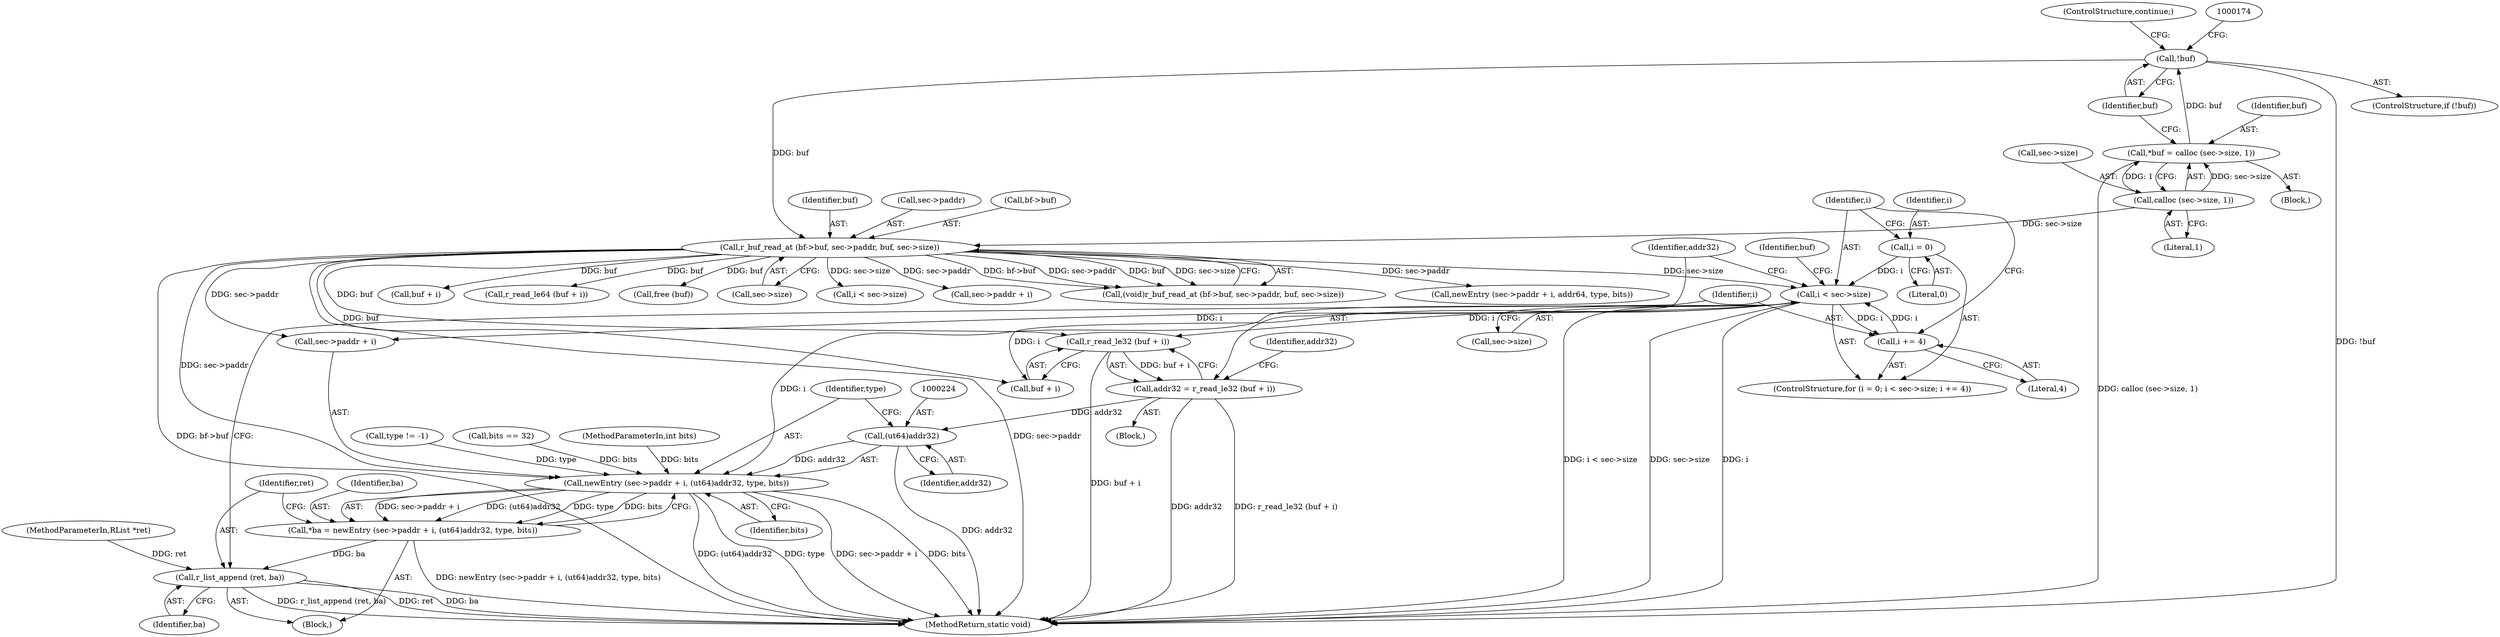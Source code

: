 digraph "0_radare2_1f37c04f2a762500222dda2459e6a04646feeedf@API" {
"1000207" [label="(Call,r_read_le32 (buf + i))"];
"1000175" [label="(Call,r_buf_read_at (bf->buf, sec->paddr, buf, sec->size))"];
"1000169" [label="(Call,!buf)"];
"1000161" [label="(Call,*buf = calloc (sec->size, 1))"];
"1000163" [label="(Call,calloc (sec->size, 1))"];
"1000195" [label="(Call,i < sec->size)"];
"1000200" [label="(Call,i += 4)"];
"1000192" [label="(Call,i = 0)"];
"1000205" [label="(Call,addr32 = r_read_le32 (buf + i))"];
"1000223" [label="(Call,(ut64)addr32)"];
"1000217" [label="(Call,newEntry (sec->paddr + i, (ut64)addr32, type, bits))"];
"1000215" [label="(Call,*ba = newEntry (sec->paddr + i, (ut64)addr32, type, bits))"];
"1000228" [label="(Call,r_list_append (ret, ba))"];
"1000182" [label="(Identifier,buf)"];
"1000197" [label="(Call,sec->size)"];
"1000175" [label="(Call,r_buf_read_at (bf->buf, sec->paddr, buf, sec->size))"];
"1000250" [label="(Call,buf + i)"];
"1000196" [label="(Identifier,i)"];
"1000191" [label="(ControlStructure,for (i = 0; i < sec->size; i += 4))"];
"1000212" [label="(Identifier,addr32)"];
"1000194" [label="(Literal,0)"];
"1000167" [label="(Literal,1)"];
"1000223" [label="(Call,(ut64)addr32)"];
"1000215" [label="(Call,*ba = newEntry (sec->paddr + i, (ut64)addr32, type, bits))"];
"1000249" [label="(Call,r_read_le64 (buf + i))"];
"1000205" [label="(Call,addr32 = r_read_le32 (buf + i))"];
"1000206" [label="(Identifier,addr32)"];
"1000225" [label="(Identifier,addr32)"];
"1000155" [label="(Call,type != -1)"];
"1000213" [label="(Block,)"];
"1000161" [label="(Call,*buf = calloc (sec->size, 1))"];
"1000164" [label="(Call,sec->size)"];
"1000271" [label="(Call,free (buf))"];
"1000216" [label="(Identifier,ba)"];
"1000169" [label="(Call,!buf)"];
"1000203" [label="(Block,)"];
"1000200" [label="(Call,i += 4)"];
"1000230" [label="(Identifier,ba)"];
"1000183" [label="(Call,sec->size)"];
"1000237" [label="(Call,i < sec->size)"];
"1000217" [label="(Call,newEntry (sec->paddr + i, (ut64)addr32, type, bits))"];
"1000229" [label="(Identifier,ret)"];
"1000207" [label="(Call,r_read_le32 (buf + i))"];
"1000159" [label="(Block,)"];
"1000187" [label="(Call,bits == 32)"];
"1000162" [label="(Identifier,buf)"];
"1000168" [label="(ControlStructure,if (!buf))"];
"1000103" [label="(MethodParameterIn,int bits)"];
"1000163" [label="(Call,calloc (sec->size, 1))"];
"1000102" [label="(MethodParameterIn,RList *ret)"];
"1000228" [label="(Call,r_list_append (ret, ba))"];
"1000202" [label="(Literal,4)"];
"1000275" [label="(MethodReturn,static void)"];
"1000195" [label="(Call,i < sec->size)"];
"1000272" [label="(Identifier,buf)"];
"1000201" [label="(Identifier,i)"];
"1000179" [label="(Call,sec->paddr)"];
"1000226" [label="(Identifier,type)"];
"1000176" [label="(Call,bf->buf)"];
"1000192" [label="(Call,i = 0)"];
"1000170" [label="(Identifier,buf)"];
"1000260" [label="(Call,sec->paddr + i)"];
"1000173" [label="(Call,(void)r_buf_read_at (bf->buf, sec->paddr, buf, sec->size))"];
"1000218" [label="(Call,sec->paddr + i)"];
"1000259" [label="(Call,newEntry (sec->paddr + i, addr64, type, bits))"];
"1000172" [label="(ControlStructure,continue;)"];
"1000208" [label="(Call,buf + i)"];
"1000193" [label="(Identifier,i)"];
"1000227" [label="(Identifier,bits)"];
"1000207" -> "1000205"  [label="AST: "];
"1000207" -> "1000208"  [label="CFG: "];
"1000208" -> "1000207"  [label="AST: "];
"1000205" -> "1000207"  [label="CFG: "];
"1000207" -> "1000275"  [label="DDG: buf + i"];
"1000207" -> "1000205"  [label="DDG: buf + i"];
"1000175" -> "1000207"  [label="DDG: buf"];
"1000195" -> "1000207"  [label="DDG: i"];
"1000175" -> "1000173"  [label="AST: "];
"1000175" -> "1000183"  [label="CFG: "];
"1000176" -> "1000175"  [label="AST: "];
"1000179" -> "1000175"  [label="AST: "];
"1000182" -> "1000175"  [label="AST: "];
"1000183" -> "1000175"  [label="AST: "];
"1000173" -> "1000175"  [label="CFG: "];
"1000175" -> "1000275"  [label="DDG: sec->paddr"];
"1000175" -> "1000275"  [label="DDG: bf->buf"];
"1000175" -> "1000173"  [label="DDG: bf->buf"];
"1000175" -> "1000173"  [label="DDG: sec->paddr"];
"1000175" -> "1000173"  [label="DDG: buf"];
"1000175" -> "1000173"  [label="DDG: sec->size"];
"1000169" -> "1000175"  [label="DDG: buf"];
"1000163" -> "1000175"  [label="DDG: sec->size"];
"1000175" -> "1000195"  [label="DDG: sec->size"];
"1000175" -> "1000208"  [label="DDG: buf"];
"1000175" -> "1000217"  [label="DDG: sec->paddr"];
"1000175" -> "1000218"  [label="DDG: sec->paddr"];
"1000175" -> "1000237"  [label="DDG: sec->size"];
"1000175" -> "1000249"  [label="DDG: buf"];
"1000175" -> "1000250"  [label="DDG: buf"];
"1000175" -> "1000259"  [label="DDG: sec->paddr"];
"1000175" -> "1000260"  [label="DDG: sec->paddr"];
"1000175" -> "1000271"  [label="DDG: buf"];
"1000169" -> "1000168"  [label="AST: "];
"1000169" -> "1000170"  [label="CFG: "];
"1000170" -> "1000169"  [label="AST: "];
"1000172" -> "1000169"  [label="CFG: "];
"1000174" -> "1000169"  [label="CFG: "];
"1000169" -> "1000275"  [label="DDG: !buf"];
"1000161" -> "1000169"  [label="DDG: buf"];
"1000161" -> "1000159"  [label="AST: "];
"1000161" -> "1000163"  [label="CFG: "];
"1000162" -> "1000161"  [label="AST: "];
"1000163" -> "1000161"  [label="AST: "];
"1000170" -> "1000161"  [label="CFG: "];
"1000161" -> "1000275"  [label="DDG: calloc (sec->size, 1)"];
"1000163" -> "1000161"  [label="DDG: sec->size"];
"1000163" -> "1000161"  [label="DDG: 1"];
"1000163" -> "1000167"  [label="CFG: "];
"1000164" -> "1000163"  [label="AST: "];
"1000167" -> "1000163"  [label="AST: "];
"1000195" -> "1000191"  [label="AST: "];
"1000195" -> "1000197"  [label="CFG: "];
"1000196" -> "1000195"  [label="AST: "];
"1000197" -> "1000195"  [label="AST: "];
"1000206" -> "1000195"  [label="CFG: "];
"1000272" -> "1000195"  [label="CFG: "];
"1000195" -> "1000275"  [label="DDG: i < sec->size"];
"1000195" -> "1000275"  [label="DDG: sec->size"];
"1000195" -> "1000275"  [label="DDG: i"];
"1000200" -> "1000195"  [label="DDG: i"];
"1000192" -> "1000195"  [label="DDG: i"];
"1000195" -> "1000200"  [label="DDG: i"];
"1000195" -> "1000208"  [label="DDG: i"];
"1000195" -> "1000217"  [label="DDG: i"];
"1000195" -> "1000218"  [label="DDG: i"];
"1000200" -> "1000191"  [label="AST: "];
"1000200" -> "1000202"  [label="CFG: "];
"1000201" -> "1000200"  [label="AST: "];
"1000202" -> "1000200"  [label="AST: "];
"1000196" -> "1000200"  [label="CFG: "];
"1000192" -> "1000191"  [label="AST: "];
"1000192" -> "1000194"  [label="CFG: "];
"1000193" -> "1000192"  [label="AST: "];
"1000194" -> "1000192"  [label="AST: "];
"1000196" -> "1000192"  [label="CFG: "];
"1000205" -> "1000203"  [label="AST: "];
"1000206" -> "1000205"  [label="AST: "];
"1000212" -> "1000205"  [label="CFG: "];
"1000205" -> "1000275"  [label="DDG: addr32"];
"1000205" -> "1000275"  [label="DDG: r_read_le32 (buf + i)"];
"1000205" -> "1000223"  [label="DDG: addr32"];
"1000223" -> "1000217"  [label="AST: "];
"1000223" -> "1000225"  [label="CFG: "];
"1000224" -> "1000223"  [label="AST: "];
"1000225" -> "1000223"  [label="AST: "];
"1000226" -> "1000223"  [label="CFG: "];
"1000223" -> "1000275"  [label="DDG: addr32"];
"1000223" -> "1000217"  [label="DDG: addr32"];
"1000217" -> "1000215"  [label="AST: "];
"1000217" -> "1000227"  [label="CFG: "];
"1000218" -> "1000217"  [label="AST: "];
"1000226" -> "1000217"  [label="AST: "];
"1000227" -> "1000217"  [label="AST: "];
"1000215" -> "1000217"  [label="CFG: "];
"1000217" -> "1000275"  [label="DDG: bits"];
"1000217" -> "1000275"  [label="DDG: (ut64)addr32"];
"1000217" -> "1000275"  [label="DDG: type"];
"1000217" -> "1000275"  [label="DDG: sec->paddr + i"];
"1000217" -> "1000215"  [label="DDG: sec->paddr + i"];
"1000217" -> "1000215"  [label="DDG: (ut64)addr32"];
"1000217" -> "1000215"  [label="DDG: type"];
"1000217" -> "1000215"  [label="DDG: bits"];
"1000155" -> "1000217"  [label="DDG: type"];
"1000187" -> "1000217"  [label="DDG: bits"];
"1000103" -> "1000217"  [label="DDG: bits"];
"1000215" -> "1000213"  [label="AST: "];
"1000216" -> "1000215"  [label="AST: "];
"1000229" -> "1000215"  [label="CFG: "];
"1000215" -> "1000275"  [label="DDG: newEntry (sec->paddr + i, (ut64)addr32, type, bits)"];
"1000215" -> "1000228"  [label="DDG: ba"];
"1000228" -> "1000213"  [label="AST: "];
"1000228" -> "1000230"  [label="CFG: "];
"1000229" -> "1000228"  [label="AST: "];
"1000230" -> "1000228"  [label="AST: "];
"1000201" -> "1000228"  [label="CFG: "];
"1000228" -> "1000275"  [label="DDG: r_list_append (ret, ba)"];
"1000228" -> "1000275"  [label="DDG: ret"];
"1000228" -> "1000275"  [label="DDG: ba"];
"1000102" -> "1000228"  [label="DDG: ret"];
}
